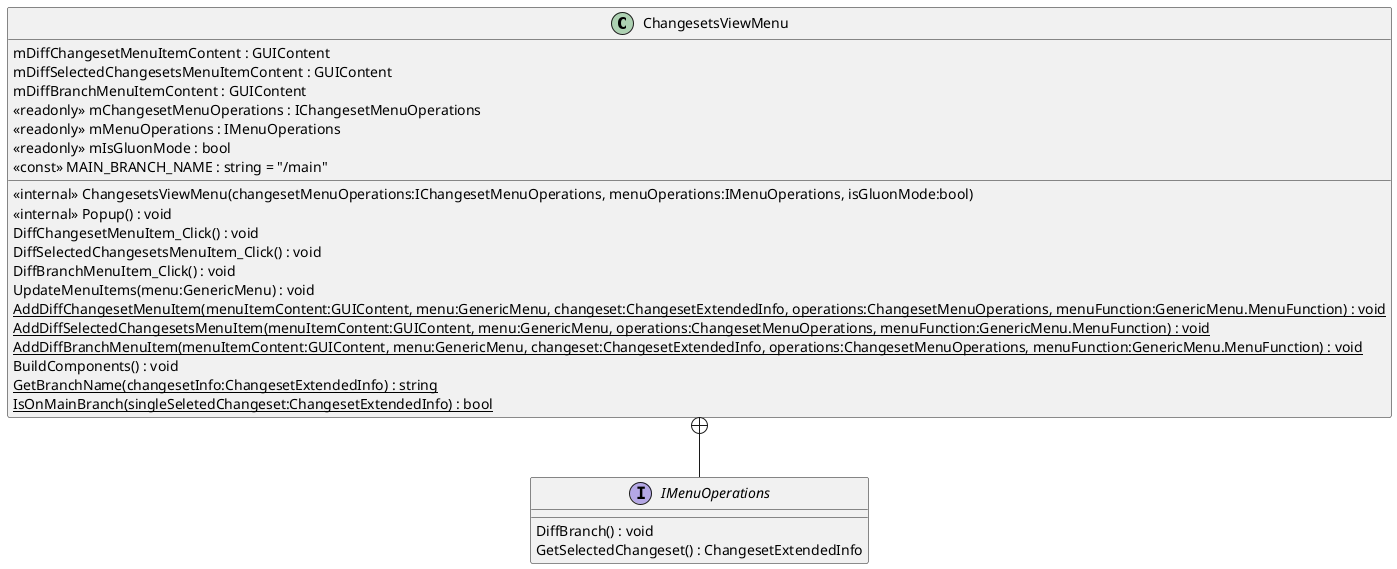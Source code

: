 @startuml
class ChangesetsViewMenu {
    <<internal>> ChangesetsViewMenu(changesetMenuOperations:IChangesetMenuOperations, menuOperations:IMenuOperations, isGluonMode:bool)
    <<internal>> Popup() : void
    DiffChangesetMenuItem_Click() : void
    DiffSelectedChangesetsMenuItem_Click() : void
    DiffBranchMenuItem_Click() : void
    UpdateMenuItems(menu:GenericMenu) : void
    {static} AddDiffChangesetMenuItem(menuItemContent:GUIContent, menu:GenericMenu, changeset:ChangesetExtendedInfo, operations:ChangesetMenuOperations, menuFunction:GenericMenu.MenuFunction) : void
    {static} AddDiffSelectedChangesetsMenuItem(menuItemContent:GUIContent, menu:GenericMenu, operations:ChangesetMenuOperations, menuFunction:GenericMenu.MenuFunction) : void
    {static} AddDiffBranchMenuItem(menuItemContent:GUIContent, menu:GenericMenu, changeset:ChangesetExtendedInfo, operations:ChangesetMenuOperations, menuFunction:GenericMenu.MenuFunction) : void
    BuildComponents() : void
    {static} GetBranchName(changesetInfo:ChangesetExtendedInfo) : string
    {static} IsOnMainBranch(singleSeletedChangeset:ChangesetExtendedInfo) : bool
    mDiffChangesetMenuItemContent : GUIContent
    mDiffSelectedChangesetsMenuItemContent : GUIContent
    mDiffBranchMenuItemContent : GUIContent
    <<readonly>> mChangesetMenuOperations : IChangesetMenuOperations
    <<readonly>> mMenuOperations : IMenuOperations
    <<readonly>> mIsGluonMode : bool
    <<const>> MAIN_BRANCH_NAME : string = "/main"
}
interface IMenuOperations {
    DiffBranch() : void
    GetSelectedChangeset() : ChangesetExtendedInfo
}
ChangesetsViewMenu +-- IMenuOperations
@enduml
